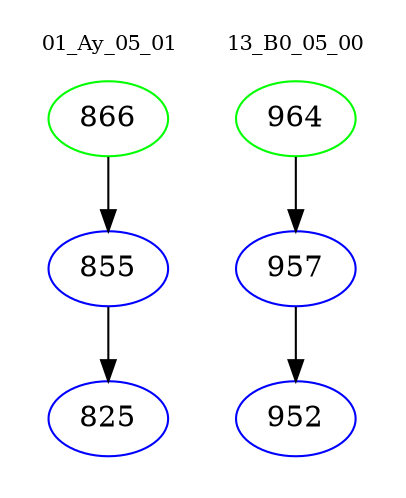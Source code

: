 digraph{
subgraph cluster_0 {
color = white
label = "01_Ay_05_01";
fontsize=10;
T0_866 [label="866", color="green"]
T0_866 -> T0_855 [color="black"]
T0_855 [label="855", color="blue"]
T0_855 -> T0_825 [color="black"]
T0_825 [label="825", color="blue"]
}
subgraph cluster_1 {
color = white
label = "13_B0_05_00";
fontsize=10;
T1_964 [label="964", color="green"]
T1_964 -> T1_957 [color="black"]
T1_957 [label="957", color="blue"]
T1_957 -> T1_952 [color="black"]
T1_952 [label="952", color="blue"]
}
}
